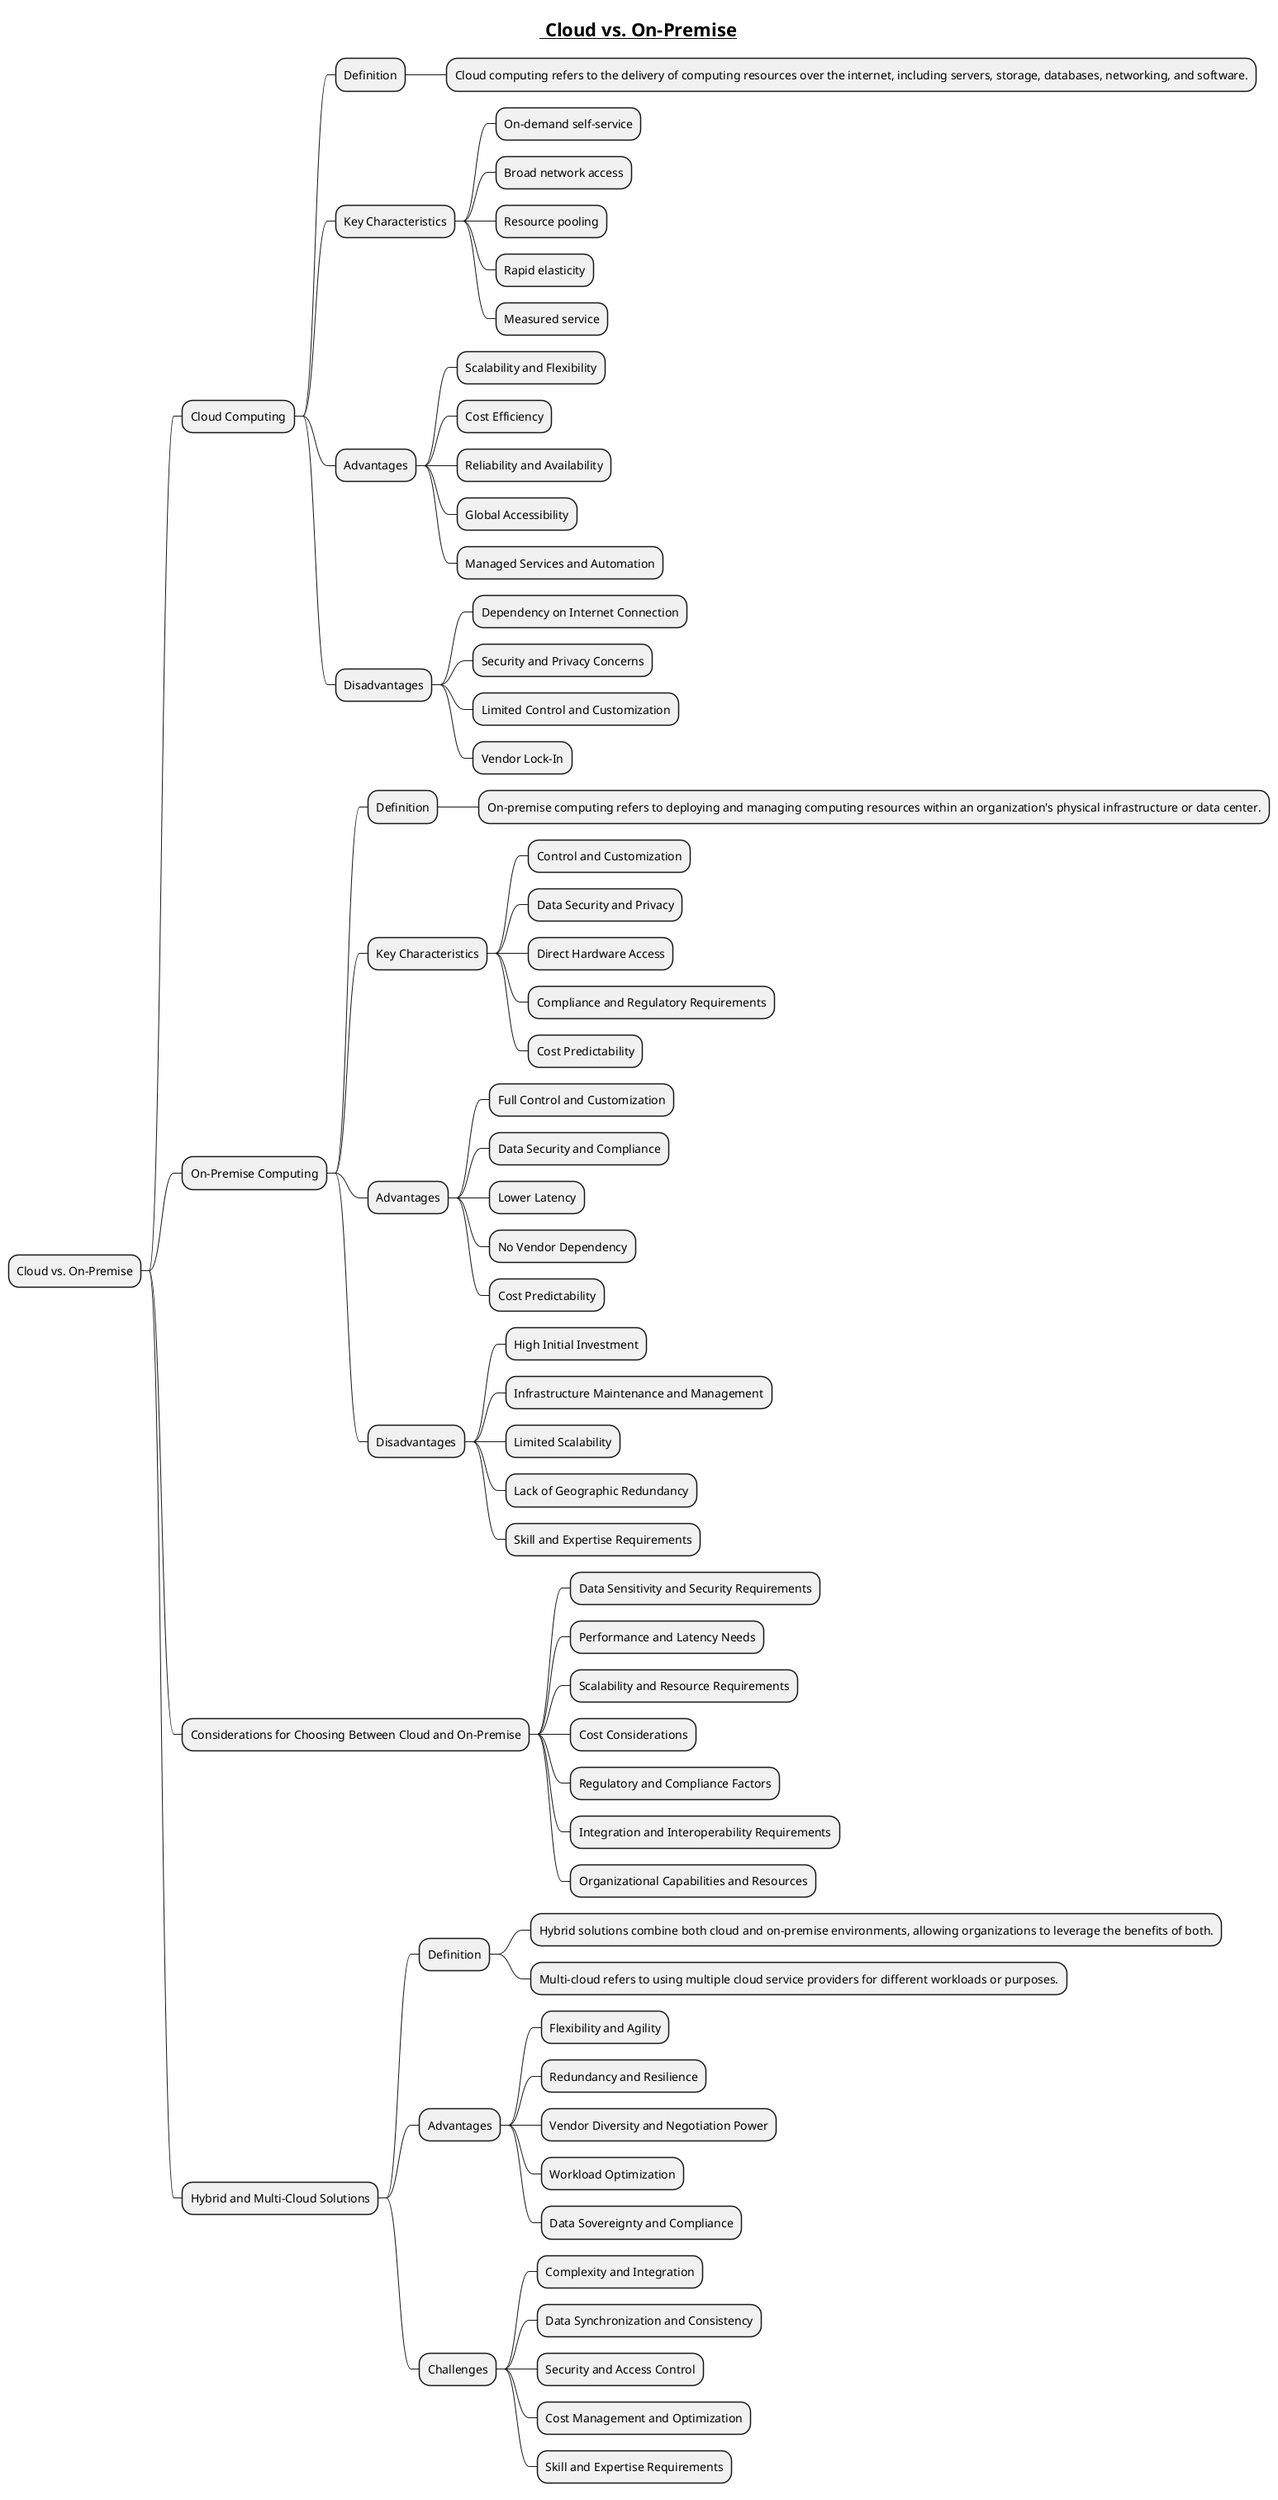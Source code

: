@startmindmap
title =__ Cloud vs. On-Premise__
* Cloud vs. On-Premise
** Cloud Computing
*** Definition
**** Cloud computing refers to the delivery of computing resources over the internet, including servers, storage, databases, networking, and software.
*** Key Characteristics
**** On-demand self-service
**** Broad network access
**** Resource pooling
**** Rapid elasticity
**** Measured service
*** Advantages
**** Scalability and Flexibility
**** Cost Efficiency
**** Reliability and Availability
**** Global Accessibility
**** Managed Services and Automation
*** Disadvantages
**** Dependency on Internet Connection
**** Security and Privacy Concerns
**** Limited Control and Customization
**** Vendor Lock-In
** On-Premise Computing
*** Definition
**** On-premise computing refers to deploying and managing computing resources within an organization's physical infrastructure or data center.
*** Key Characteristics
**** Control and Customization
**** Data Security and Privacy
**** Direct Hardware Access
**** Compliance and Regulatory Requirements
**** Cost Predictability
*** Advantages
**** Full Control and Customization
**** Data Security and Compliance
**** Lower Latency
**** No Vendor Dependency
**** Cost Predictability
*** Disadvantages
**** High Initial Investment
**** Infrastructure Maintenance and Management
**** Limited Scalability
**** Lack of Geographic Redundancy
**** Skill and Expertise Requirements
** Considerations for Choosing Between Cloud and On-Premise
*** Data Sensitivity and Security Requirements
*** Performance and Latency Needs
*** Scalability and Resource Requirements
*** Cost Considerations
*** Regulatory and Compliance Factors
*** Integration and Interoperability Requirements
*** Organizational Capabilities and Resources
** Hybrid and Multi-Cloud Solutions
*** Definition
**** Hybrid solutions combine both cloud and on-premise environments, allowing organizations to leverage the benefits of both.
**** Multi-cloud refers to using multiple cloud service providers for different workloads or purposes.
*** Advantages
**** Flexibility and Agility
**** Redundancy and Resilience
**** Vendor Diversity and Negotiation Power
**** Workload Optimization
**** Data Sovereignty and Compliance
*** Challenges
**** Complexity and Integration
**** Data Synchronization and Consistency
**** Security and Access Control
**** Cost Management and Optimization
**** Skill and Expertise Requirements
@endmindmap
